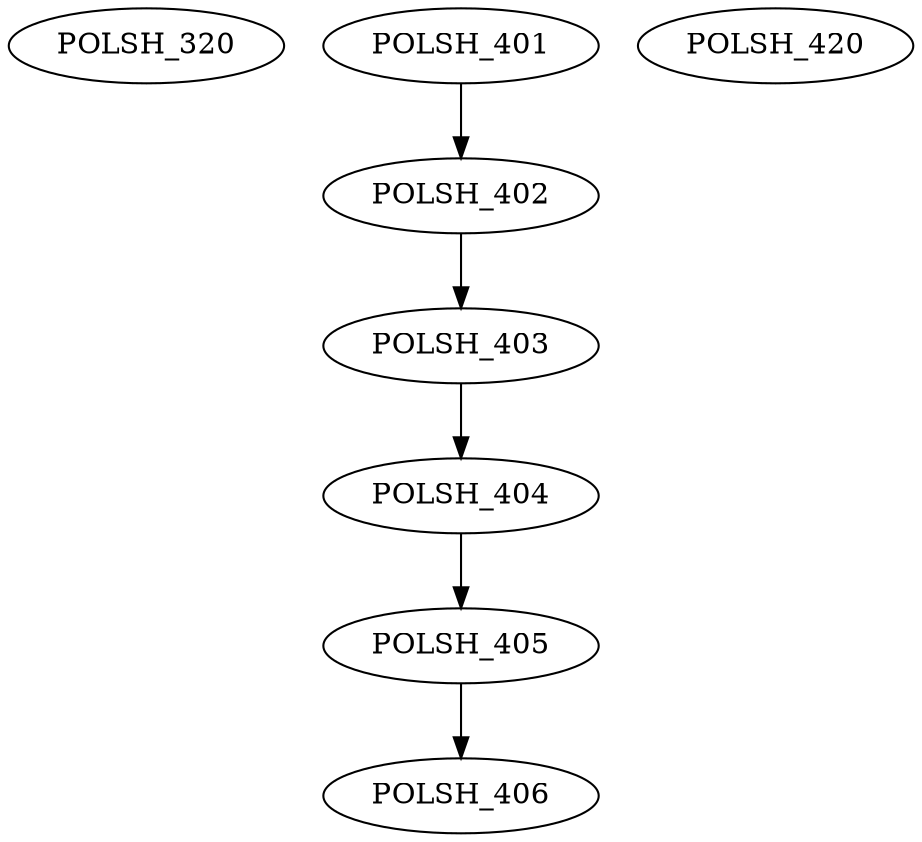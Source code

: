 digraph G {
    POLSH_320;
    POLSH_401;
    edge [color=black];
    POLSH_401 -> POLSH_402;
    edge [color=black];
    POLSH_402 -> POLSH_403;
    edge [color=black];
    POLSH_403 -> POLSH_404;
    edge [color=black];
    POLSH_404 -> POLSH_405;
    edge [color=black];
    POLSH_405 -> POLSH_406;
    POLSH_420;
}
